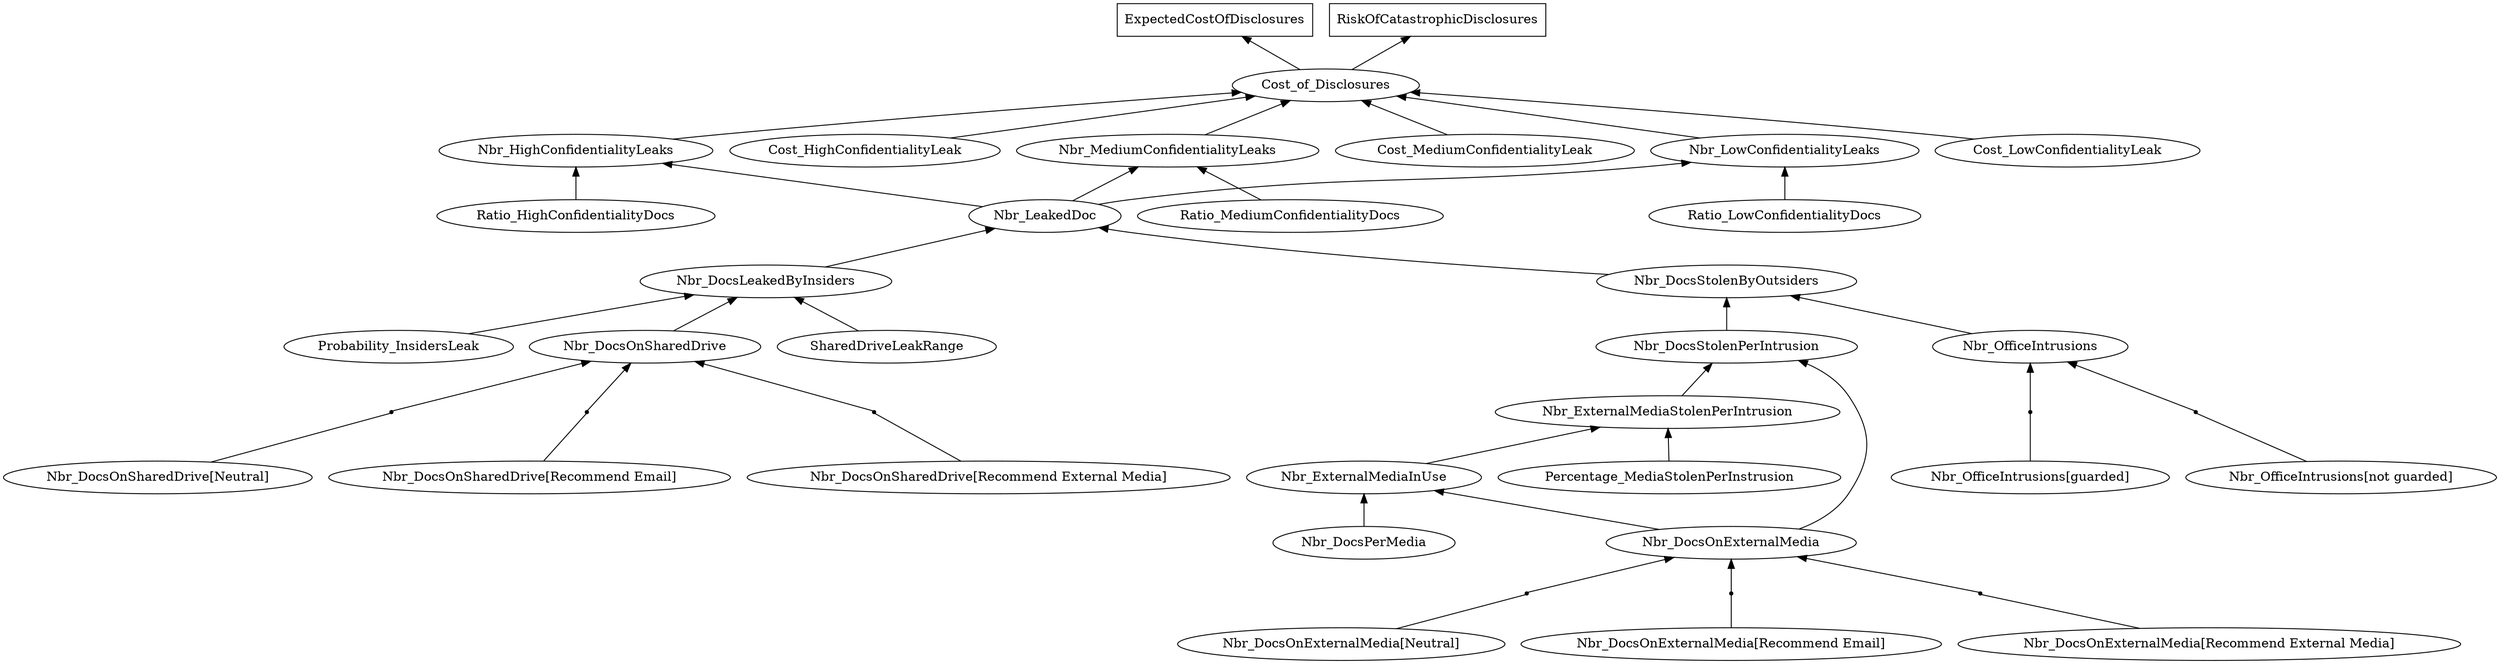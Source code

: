 digraph G { 
rankdir = BT 
"Probability_InsidersLeak" [shape = oval] 
"Probability_InsidersLeak"->Nbr_DocsLeakedByInsiders 
AndRef0[shape = point] 
AndRef0->"Nbr_DocsOnSharedDrive"
"Nbr_DocsOnSharedDrive[Neutral]"->AndRef0 [dir = none] 
AndRef1[shape = point] 
AndRef1->"Nbr_DocsOnSharedDrive"
"Nbr_DocsOnSharedDrive[Recommend Email]"->AndRef1 [dir = none] 
AndRef2[shape = point] 
AndRef2->"Nbr_DocsOnSharedDrive"
"Nbr_DocsOnSharedDrive[Recommend External Media]"->AndRef2 [dir = none] 
"Nbr_DocsOnSharedDrive" [shape = oval] 
"Nbr_DocsOnSharedDrive"->Nbr_DocsLeakedByInsiders 
"SharedDriveLeakRange" [shape = oval] 
"SharedDriveLeakRange"->Nbr_DocsLeakedByInsiders 
"Nbr_DocsLeakedByInsiders" [shape = oval] 
"Nbr_DocsLeakedByInsiders"->Nbr_LeakedDoc 
AndRef3[shape = point] 
AndRef3->"Nbr_OfficeIntrusions"
"Nbr_OfficeIntrusions[not guarded]"->AndRef3 [dir = none] 
AndRef4[shape = point] 
AndRef4->"Nbr_OfficeIntrusions"
"Nbr_OfficeIntrusions[guarded]"->AndRef4 [dir = none] 
"Nbr_OfficeIntrusions" [shape = oval] 
"Nbr_OfficeIntrusions"->Nbr_DocsStolenByOutsiders 
AndRef5[shape = point] 
AndRef5->"Nbr_DocsOnExternalMedia"
"Nbr_DocsOnExternalMedia[Neutral]"->AndRef5 [dir = none] 
AndRef6[shape = point] 
AndRef6->"Nbr_DocsOnExternalMedia"
"Nbr_DocsOnExternalMedia[Recommend Email]"->AndRef6 [dir = none] 
AndRef7[shape = point] 
AndRef7->"Nbr_DocsOnExternalMedia"
"Nbr_DocsOnExternalMedia[Recommend External Media]"->AndRef7 [dir = none] 
"Nbr_DocsOnExternalMedia" [shape = oval] 
"Nbr_DocsOnExternalMedia"->Nbr_ExternalMediaInUse 
"Nbr_DocsPerMedia" [shape = oval] 
"Nbr_DocsPerMedia"->Nbr_ExternalMediaInUse 
"Nbr_ExternalMediaInUse" [shape = oval] 
"Nbr_ExternalMediaInUse"->Nbr_ExternalMediaStolenPerIntrusion 
"Percentage_MediaStolenPerInstrusion" [shape = oval] 
"Percentage_MediaStolenPerInstrusion"->Nbr_ExternalMediaStolenPerIntrusion 
"Nbr_ExternalMediaStolenPerIntrusion" [shape = oval] 
"Nbr_ExternalMediaStolenPerIntrusion"->Nbr_DocsStolenPerIntrusion 
"Nbr_DocsOnExternalMedia"->Nbr_DocsStolenPerIntrusion 
"Nbr_DocsStolenPerIntrusion" [shape = oval] 
"Nbr_DocsStolenPerIntrusion"->Nbr_DocsStolenByOutsiders 
"Nbr_DocsStolenByOutsiders" [shape = oval] 
"Nbr_DocsStolenByOutsiders"->Nbr_LeakedDoc 
"Nbr_LeakedDoc" [shape = oval] 
"Nbr_LeakedDoc"->Nbr_HighConfidentialityLeaks 
"Ratio_HighConfidentialityDocs" [shape = oval] 
"Ratio_HighConfidentialityDocs"->Nbr_HighConfidentialityLeaks 
"Nbr_HighConfidentialityLeaks" [shape = oval] 
"Nbr_HighConfidentialityLeaks"->Cost_of_Disclosures 
"Cost_HighConfidentialityLeak" [shape = oval] 
"Cost_HighConfidentialityLeak"->Cost_of_Disclosures 
"Nbr_LeakedDoc"->Nbr_MediumConfidentialityLeaks 
"Ratio_MediumConfidentialityDocs" [shape = oval] 
"Ratio_MediumConfidentialityDocs"->Nbr_MediumConfidentialityLeaks 
"Nbr_MediumConfidentialityLeaks" [shape = oval] 
"Nbr_MediumConfidentialityLeaks"->Cost_of_Disclosures 
"Cost_MediumConfidentialityLeak" [shape = oval] 
"Cost_MediumConfidentialityLeak"->Cost_of_Disclosures 
"Nbr_LeakedDoc"->Nbr_LowConfidentialityLeaks 
"Ratio_LowConfidentialityDocs" [shape = oval] 
"Ratio_LowConfidentialityDocs"->Nbr_LowConfidentialityLeaks 
"Nbr_LowConfidentialityLeaks" [shape = oval] 
"Nbr_LowConfidentialityLeaks"->Cost_of_Disclosures 
"Cost_LowConfidentialityLeak" [shape = oval] 
"Cost_LowConfidentialityLeak"->Cost_of_Disclosures 
"Cost_of_Disclosures" [shape = oval] 
ExpectedCostOfDisclosures [shape = box] 
Cost_of_Disclosures->"ExpectedCostOfDisclosures"
RiskOfCatastrophicDisclosures [shape = box] 
Cost_of_Disclosures->"RiskOfCatastrophicDisclosures"
}
